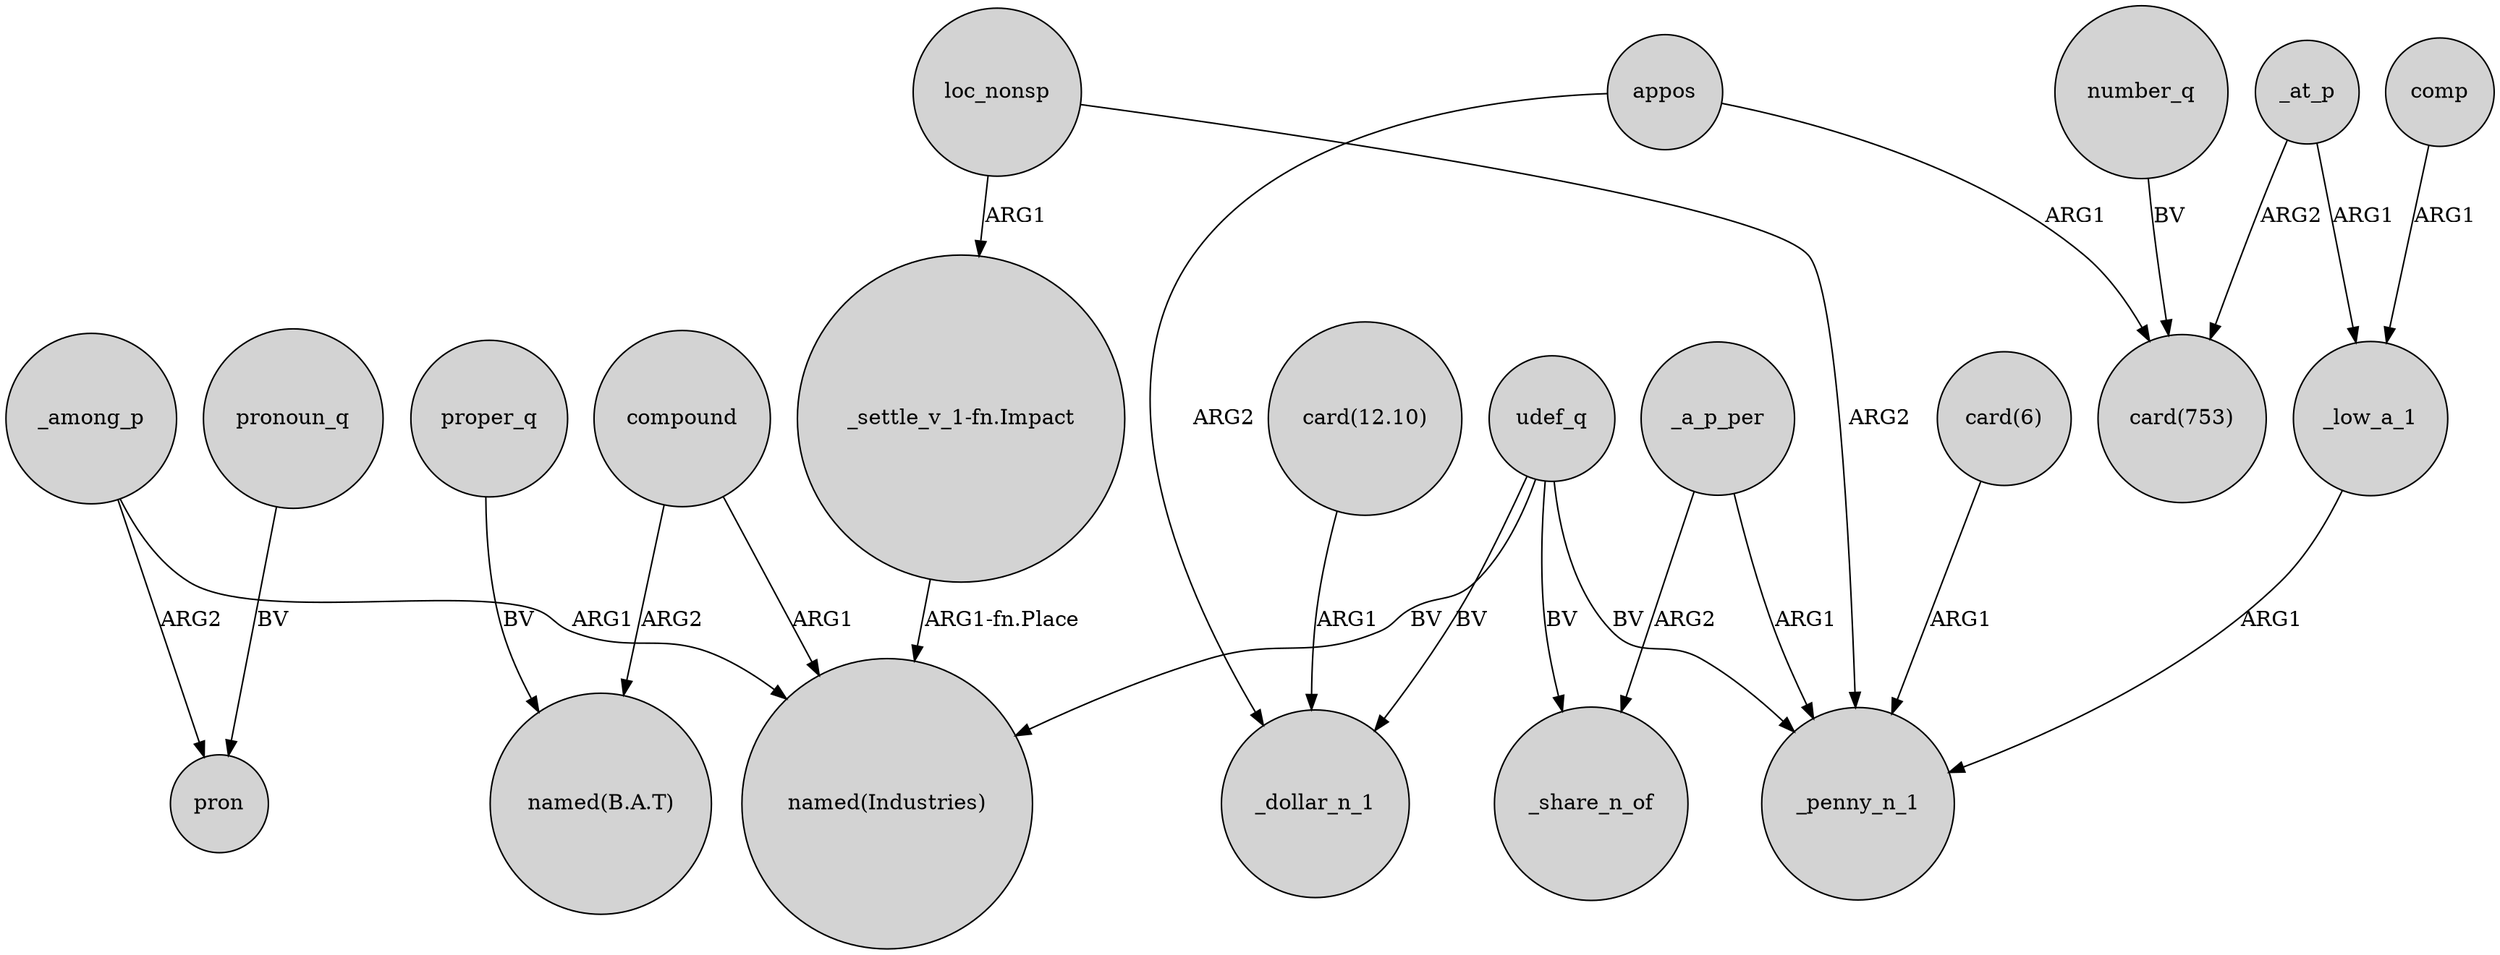 digraph {
	node [shape=circle style=filled]
	loc_nonsp -> "_settle_v_1-fn.Impact" [label=ARG1]
	comp -> _low_a_1 [label=ARG1]
	_among_p -> "named(Industries)" [label=ARG1]
	_at_p -> _low_a_1 [label=ARG1]
	compound -> "named(Industries)" [label=ARG1]
	appos -> _dollar_n_1 [label=ARG2]
	appos -> "card(753)" [label=ARG1]
	pronoun_q -> pron [label=BV]
	loc_nonsp -> _penny_n_1 [label=ARG2]
	_low_a_1 -> _penny_n_1 [label=ARG1]
	compound -> "named(B.A.T)" [label=ARG2]
	_a_p_per -> _share_n_of [label=ARG2]
	number_q -> "card(753)" [label=BV]
	udef_q -> _share_n_of [label=BV]
	udef_q -> _dollar_n_1 [label=BV]
	"_settle_v_1-fn.Impact" -> "named(Industries)" [label="ARG1-fn.Place"]
	"card(12.10)" -> _dollar_n_1 [label=ARG1]
	_a_p_per -> _penny_n_1 [label=ARG1]
	udef_q -> _penny_n_1 [label=BV]
	udef_q -> "named(Industries)" [label=BV]
	_at_p -> "card(753)" [label=ARG2]
	_among_p -> pron [label=ARG2]
	proper_q -> "named(B.A.T)" [label=BV]
	"card(6)" -> _penny_n_1 [label=ARG1]
}
